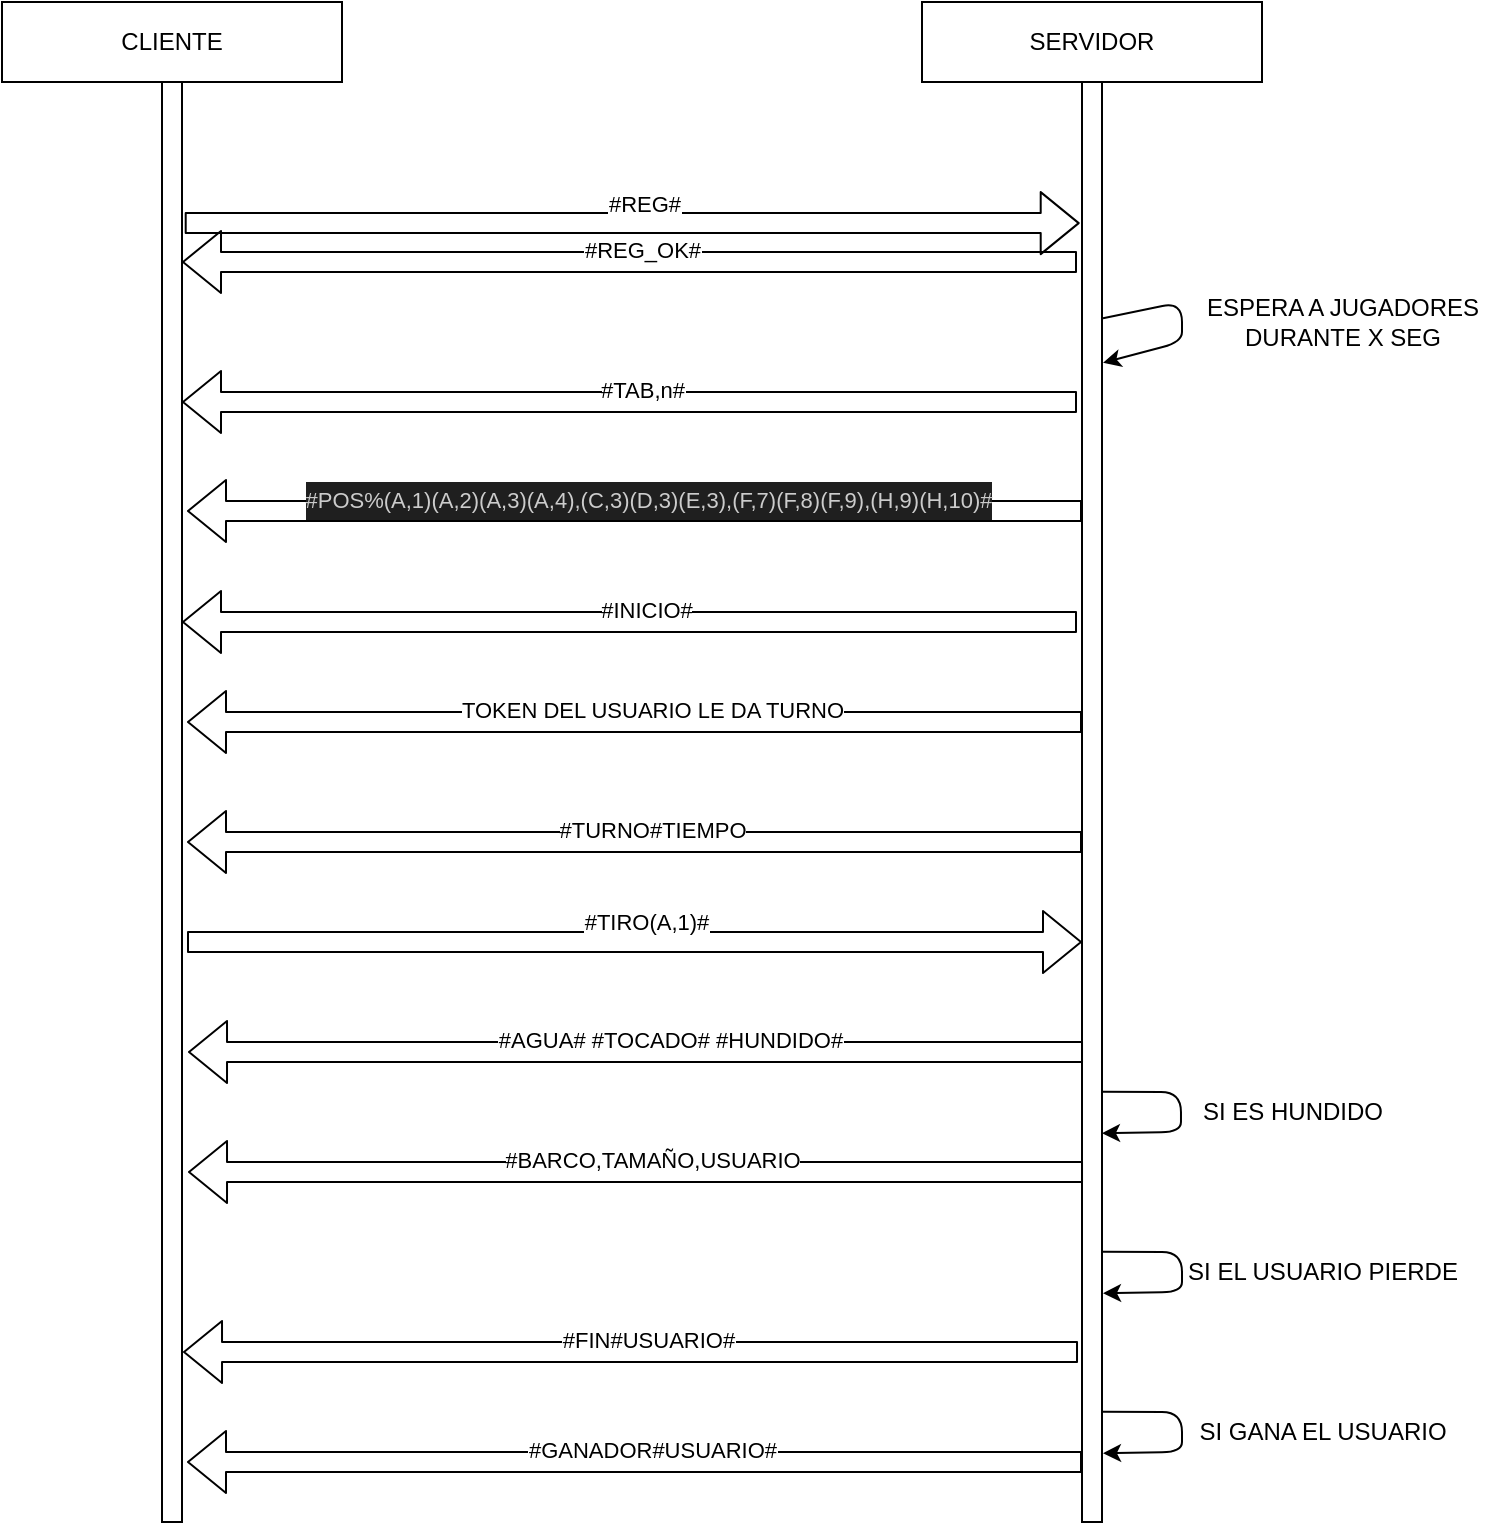 <mxfile>
    <diagram id="PD55DPSyajzgnOOX6Ela" name="Page-1">
        <mxGraphModel dx="126" dy="614" grid="1" gridSize="10" guides="1" tooltips="1" connect="1" arrows="1" fold="1" page="1" pageScale="1" pageWidth="850" pageHeight="1100" math="0" shadow="0">
            <root>
                <mxCell id="0"/>
                <mxCell id="1" parent="0"/>
                <mxCell id="2" value="CLIENTE" style="rounded=0;whiteSpace=wrap;html=1;" parent="1" vertex="1">
                    <mxGeometry x="90" y="50" width="170" height="40" as="geometry"/>
                </mxCell>
                <mxCell id="3" value="SERVIDOR" style="rounded=0;whiteSpace=wrap;html=1;" parent="1" vertex="1">
                    <mxGeometry x="550" y="50" width="170" height="40" as="geometry"/>
                </mxCell>
                <mxCell id="4" value="" style="rounded=0;whiteSpace=wrap;html=1;" parent="1" vertex="1">
                    <mxGeometry x="170" y="90" width="10" height="720" as="geometry"/>
                </mxCell>
                <mxCell id="5" value="" style="rounded=0;whiteSpace=wrap;html=1;" parent="1" vertex="1">
                    <mxGeometry x="630" y="90" width="10" height="720" as="geometry"/>
                </mxCell>
                <mxCell id="6" value="" style="shape=flexArrow;endArrow=classic;html=1;exitX=1.135;exitY=0.098;exitDx=0;exitDy=0;exitPerimeter=0;entryX=-0.115;entryY=0.098;entryDx=0;entryDy=0;entryPerimeter=0;" parent="1" source="4" target="5" edge="1">
                    <mxGeometry width="50" height="50" relative="1" as="geometry">
                        <mxPoint x="270" y="340" as="sourcePoint"/>
                        <mxPoint x="540" y="140" as="targetPoint"/>
                    </mxGeometry>
                </mxCell>
                <mxCell id="7" value="#REG#" style="edgeLabel;html=1;align=center;verticalAlign=middle;resizable=0;points=[];" parent="6" vertex="1" connectable="0">
                    <mxGeometry x="-0.095" y="2" relative="1" as="geometry">
                        <mxPoint x="27" y="-8" as="offset"/>
                    </mxGeometry>
                </mxCell>
                <mxCell id="8" value="" style="shape=flexArrow;endArrow=classic;html=1;exitX=1.135;exitY=0.098;exitDx=0;exitDy=0;exitPerimeter=0;entryX=-0.115;entryY=0.098;entryDx=0;entryDy=0;entryPerimeter=0;" parent="1" edge="1">
                    <mxGeometry width="50" height="50" relative="1" as="geometry">
                        <mxPoint x="627.5" y="180.0" as="sourcePoint"/>
                        <mxPoint x="180.0" y="180.0" as="targetPoint"/>
                    </mxGeometry>
                </mxCell>
                <mxCell id="9" value="#REG_OK#" style="edgeLabel;html=1;align=center;verticalAlign=middle;resizable=0;points=[];" parent="8" vertex="1" connectable="0">
                    <mxGeometry x="-0.095" y="2" relative="1" as="geometry">
                        <mxPoint x="-15" y="-8" as="offset"/>
                    </mxGeometry>
                </mxCell>
                <mxCell id="11" value="" style="endArrow=classic;html=1;exitX=1.051;exitY=0.164;exitDx=0;exitDy=0;exitPerimeter=0;entryX=1.051;entryY=0.195;entryDx=0;entryDy=0;entryPerimeter=0;" parent="1" source="5" target="5" edge="1">
                    <mxGeometry width="50" height="50" relative="1" as="geometry">
                        <mxPoint x="680" y="210" as="sourcePoint"/>
                        <mxPoint x="730" y="160" as="targetPoint"/>
                        <Array as="points">
                            <mxPoint x="680" y="200"/>
                            <mxPoint x="680" y="220"/>
                        </Array>
                    </mxGeometry>
                </mxCell>
                <mxCell id="12" value="ESPERA A JUGADORES&lt;br&gt;DURANTE X SEG" style="text;html=1;align=center;verticalAlign=middle;resizable=0;points=[];autosize=1;strokeColor=none;fillColor=none;" parent="1" vertex="1">
                    <mxGeometry x="680" y="190" width="160" height="40" as="geometry"/>
                </mxCell>
                <mxCell id="13" value="" style="shape=flexArrow;endArrow=classic;html=1;exitX=1.135;exitY=0.098;exitDx=0;exitDy=0;exitPerimeter=0;entryX=-0.115;entryY=0.098;entryDx=0;entryDy=0;entryPerimeter=0;" parent="1" edge="1">
                    <mxGeometry width="50" height="50" relative="1" as="geometry">
                        <mxPoint x="627.5" y="250" as="sourcePoint"/>
                        <mxPoint x="180" y="250" as="targetPoint"/>
                    </mxGeometry>
                </mxCell>
                <mxCell id="14" value="#TAB,n#" style="edgeLabel;html=1;align=center;verticalAlign=middle;resizable=0;points=[];" parent="13" vertex="1" connectable="0">
                    <mxGeometry x="-0.095" y="2" relative="1" as="geometry">
                        <mxPoint x="-15" y="-8" as="offset"/>
                    </mxGeometry>
                </mxCell>
                <mxCell id="15" value="" style="shape=flexArrow;endArrow=classic;html=1;exitX=1.135;exitY=0.098;exitDx=0;exitDy=0;exitPerimeter=0;entryX=-0.115;entryY=0.098;entryDx=0;entryDy=0;entryPerimeter=0;" parent="1" edge="1">
                    <mxGeometry width="50" height="50" relative="1" as="geometry">
                        <mxPoint x="630" y="304.5" as="sourcePoint"/>
                        <mxPoint x="182.5" y="304.5" as="targetPoint"/>
                    </mxGeometry>
                </mxCell>
                <mxCell id="16" value="&lt;div style=&quot;color: rgb(204, 204, 204); background-color: rgb(31, 31, 31); line-height: 19px; white-space-collapse: preserve;&quot;&gt;&lt;font style=&quot;font-size: 11px;&quot;&gt;#POS%(A,1)(A,2)(A,3)(A,4),(C,3)(D,3)(E,3),(F,7)(F,8)(F,9),(H,9)(H,10)#&lt;/font&gt;&lt;/div&gt;" style="edgeLabel;html=1;align=center;verticalAlign=middle;resizable=0;points=[];" parent="15" vertex="1" connectable="0">
                    <mxGeometry x="-0.095" y="2" relative="1" as="geometry">
                        <mxPoint x="-15" y="-8" as="offset"/>
                    </mxGeometry>
                </mxCell>
                <mxCell id="18" value="" style="shape=flexArrow;endArrow=classic;html=1;exitX=1.135;exitY=0.098;exitDx=0;exitDy=0;exitPerimeter=0;entryX=-0.115;entryY=0.098;entryDx=0;entryDy=0;entryPerimeter=0;" parent="1" edge="1">
                    <mxGeometry width="50" height="50" relative="1" as="geometry">
                        <mxPoint x="627.5" y="360" as="sourcePoint"/>
                        <mxPoint x="180" y="360" as="targetPoint"/>
                    </mxGeometry>
                </mxCell>
                <mxCell id="19" value="#INICIO#" style="edgeLabel;html=1;align=center;verticalAlign=middle;resizable=0;points=[];" parent="18" vertex="1" connectable="0">
                    <mxGeometry x="-0.095" y="2" relative="1" as="geometry">
                        <mxPoint x="-13" y="-8" as="offset"/>
                    </mxGeometry>
                </mxCell>
                <mxCell id="20" value="" style="shape=flexArrow;endArrow=classic;html=1;exitX=1.135;exitY=0.098;exitDx=0;exitDy=0;exitPerimeter=0;entryX=-0.115;entryY=0.098;entryDx=0;entryDy=0;entryPerimeter=0;" parent="1" edge="1">
                    <mxGeometry width="50" height="50" relative="1" as="geometry">
                        <mxPoint x="630" y="410" as="sourcePoint"/>
                        <mxPoint x="182.5" y="410" as="targetPoint"/>
                    </mxGeometry>
                </mxCell>
                <mxCell id="21" value="TOKEN DEL USUARIO LE DA TURNO" style="edgeLabel;html=1;align=center;verticalAlign=middle;resizable=0;points=[];" parent="20" vertex="1" connectable="0">
                    <mxGeometry x="-0.095" y="2" relative="1" as="geometry">
                        <mxPoint x="-13" y="-8" as="offset"/>
                    </mxGeometry>
                </mxCell>
                <mxCell id="24" value="" style="shape=flexArrow;endArrow=classic;html=1;exitX=1.135;exitY=0.098;exitDx=0;exitDy=0;exitPerimeter=0;entryX=-0.115;entryY=0.098;entryDx=0;entryDy=0;entryPerimeter=0;" parent="1" edge="1">
                    <mxGeometry width="50" height="50" relative="1" as="geometry">
                        <mxPoint x="630.51" y="575" as="sourcePoint"/>
                        <mxPoint x="183.01" y="575" as="targetPoint"/>
                    </mxGeometry>
                </mxCell>
                <mxCell id="25" value="#AGUA# #TOCADO# #HUNDIDO#" style="edgeLabel;html=1;align=center;verticalAlign=middle;resizable=0;points=[];" parent="24" vertex="1" connectable="0">
                    <mxGeometry x="-0.095" y="2" relative="1" as="geometry">
                        <mxPoint x="-4" y="-8" as="offset"/>
                    </mxGeometry>
                </mxCell>
                <mxCell id="26" value="" style="shape=flexArrow;endArrow=classic;html=1;exitX=1.135;exitY=0.098;exitDx=0;exitDy=0;exitPerimeter=0;entryX=-0.115;entryY=0.098;entryDx=0;entryDy=0;entryPerimeter=0;" edge="1" parent="1">
                    <mxGeometry width="50" height="50" relative="1" as="geometry">
                        <mxPoint x="630.51" y="635" as="sourcePoint"/>
                        <mxPoint x="183.01" y="635" as="targetPoint"/>
                    </mxGeometry>
                </mxCell>
                <mxCell id="27" value="#BARCO,TAMAÑO,USUARIO" style="edgeLabel;html=1;align=center;verticalAlign=middle;resizable=0;points=[];" vertex="1" connectable="0" parent="26">
                    <mxGeometry x="-0.095" y="2" relative="1" as="geometry">
                        <mxPoint x="-13" y="-8" as="offset"/>
                    </mxGeometry>
                </mxCell>
                <mxCell id="28" value="" style="endArrow=classic;html=1;exitX=1.051;exitY=0.164;exitDx=0;exitDy=0;exitPerimeter=0;entryX=1.051;entryY=0.195;entryDx=0;entryDy=0;entryPerimeter=0;" edge="1" parent="1">
                    <mxGeometry width="50" height="50" relative="1" as="geometry">
                        <mxPoint x="640.51" y="674.88" as="sourcePoint"/>
                        <mxPoint x="640.51" y="695.65" as="targetPoint"/>
                        <Array as="points">
                            <mxPoint x="680" y="675"/>
                            <mxPoint x="680" y="695"/>
                        </Array>
                    </mxGeometry>
                </mxCell>
                <mxCell id="29" value="SI EL USUARIO PIERDE" style="text;html=1;align=center;verticalAlign=middle;resizable=0;points=[];autosize=1;strokeColor=none;fillColor=none;" vertex="1" parent="1">
                    <mxGeometry x="670" y="670" width="160" height="30" as="geometry"/>
                </mxCell>
                <mxCell id="30" value="" style="shape=flexArrow;endArrow=classic;html=1;exitX=1.135;exitY=0.098;exitDx=0;exitDy=0;exitPerimeter=0;entryX=-0.115;entryY=0.098;entryDx=0;entryDy=0;entryPerimeter=0;" edge="1" parent="1">
                    <mxGeometry width="50" height="50" relative="1" as="geometry">
                        <mxPoint x="628.01" y="725" as="sourcePoint"/>
                        <mxPoint x="180.51" y="725" as="targetPoint"/>
                    </mxGeometry>
                </mxCell>
                <mxCell id="31" value="#FIN#USUARIO#" style="edgeLabel;html=1;align=center;verticalAlign=middle;resizable=0;points=[];" vertex="1" connectable="0" parent="30">
                    <mxGeometry x="-0.095" y="2" relative="1" as="geometry">
                        <mxPoint x="-13" y="-8" as="offset"/>
                    </mxGeometry>
                </mxCell>
                <mxCell id="33" value="" style="shape=flexArrow;endArrow=classic;html=1;exitX=1.135;exitY=0.098;exitDx=0;exitDy=0;exitPerimeter=0;entryX=-0.115;entryY=0.098;entryDx=0;entryDy=0;entryPerimeter=0;" edge="1" parent="1">
                    <mxGeometry width="50" height="50" relative="1" as="geometry">
                        <mxPoint x="630" y="470" as="sourcePoint"/>
                        <mxPoint x="182.5" y="470" as="targetPoint"/>
                    </mxGeometry>
                </mxCell>
                <mxCell id="34" value="#TURNO#TIEMPO" style="edgeLabel;html=1;align=center;verticalAlign=middle;resizable=0;points=[];" vertex="1" connectable="0" parent="33">
                    <mxGeometry x="-0.095" y="2" relative="1" as="geometry">
                        <mxPoint x="-13" y="-8" as="offset"/>
                    </mxGeometry>
                </mxCell>
                <mxCell id="35" value="" style="endArrow=classic;html=1;exitX=1.051;exitY=0.164;exitDx=0;exitDy=0;exitPerimeter=0;entryX=1.051;entryY=0.195;entryDx=0;entryDy=0;entryPerimeter=0;" edge="1" parent="1">
                    <mxGeometry width="50" height="50" relative="1" as="geometry">
                        <mxPoint x="640" y="594.88" as="sourcePoint"/>
                        <mxPoint x="640" y="615.65" as="targetPoint"/>
                        <Array as="points">
                            <mxPoint x="679.49" y="595"/>
                            <mxPoint x="679.49" y="615"/>
                        </Array>
                    </mxGeometry>
                </mxCell>
                <mxCell id="36" value="SI ES HUNDIDO" style="text;html=1;align=center;verticalAlign=middle;resizable=0;points=[];autosize=1;strokeColor=none;fillColor=none;" vertex="1" parent="1">
                    <mxGeometry x="680" y="590" width="110" height="30" as="geometry"/>
                </mxCell>
                <mxCell id="37" value="" style="shape=flexArrow;endArrow=classic;html=1;exitX=1.135;exitY=0.098;exitDx=0;exitDy=0;exitPerimeter=0;entryX=-0.115;entryY=0.098;entryDx=0;entryDy=0;entryPerimeter=0;" edge="1" parent="1">
                    <mxGeometry width="50" height="50" relative="1" as="geometry">
                        <mxPoint x="182.5" y="520" as="sourcePoint"/>
                        <mxPoint x="630.0" y="520" as="targetPoint"/>
                    </mxGeometry>
                </mxCell>
                <mxCell id="38" value="#TIRO(A,1)#" style="edgeLabel;html=1;align=center;verticalAlign=middle;resizable=0;points=[];" vertex="1" connectable="0" parent="37">
                    <mxGeometry x="-0.095" y="2" relative="1" as="geometry">
                        <mxPoint x="27" y="-8" as="offset"/>
                    </mxGeometry>
                </mxCell>
                <mxCell id="39" value="" style="endArrow=classic;html=1;exitX=1.051;exitY=0.164;exitDx=0;exitDy=0;exitPerimeter=0;entryX=1.051;entryY=0.195;entryDx=0;entryDy=0;entryPerimeter=0;" edge="1" parent="1">
                    <mxGeometry width="50" height="50" relative="1" as="geometry">
                        <mxPoint x="640.51" y="754.88" as="sourcePoint"/>
                        <mxPoint x="640.51" y="775.65" as="targetPoint"/>
                        <Array as="points">
                            <mxPoint x="680" y="755"/>
                            <mxPoint x="680" y="775"/>
                        </Array>
                    </mxGeometry>
                </mxCell>
                <mxCell id="40" value="SI GANA EL USUARIO" style="text;html=1;align=center;verticalAlign=middle;resizable=0;points=[];autosize=1;strokeColor=none;fillColor=none;" vertex="1" parent="1">
                    <mxGeometry x="675" y="750" width="150" height="30" as="geometry"/>
                </mxCell>
                <mxCell id="41" value="" style="shape=flexArrow;endArrow=classic;html=1;exitX=1.135;exitY=0.098;exitDx=0;exitDy=0;exitPerimeter=0;entryX=-0.115;entryY=0.098;entryDx=0;entryDy=0;entryPerimeter=0;" edge="1" parent="1">
                    <mxGeometry width="50" height="50" relative="1" as="geometry">
                        <mxPoint x="630" y="780" as="sourcePoint"/>
                        <mxPoint x="182.5" y="780" as="targetPoint"/>
                    </mxGeometry>
                </mxCell>
                <mxCell id="42" value="#GANADOR#USUARIO#" style="edgeLabel;html=1;align=center;verticalAlign=middle;resizable=0;points=[];" vertex="1" connectable="0" parent="41">
                    <mxGeometry x="-0.095" y="2" relative="1" as="geometry">
                        <mxPoint x="-13" y="-8" as="offset"/>
                    </mxGeometry>
                </mxCell>
            </root>
        </mxGraphModel>
    </diagram>
</mxfile>